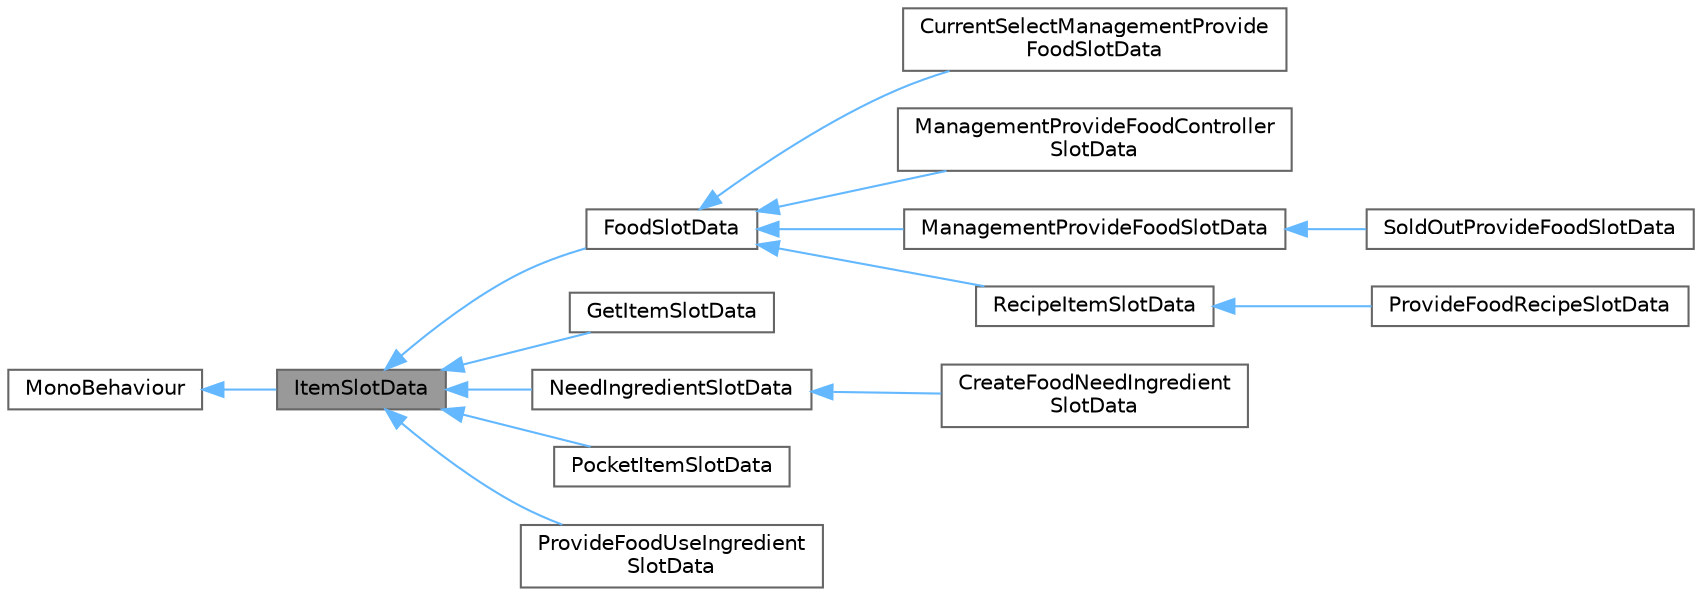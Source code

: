 digraph "ItemSlotData"
{
 // LATEX_PDF_SIZE
  bgcolor="transparent";
  edge [fontname=Helvetica,fontsize=10,labelfontname=Helvetica,labelfontsize=10];
  node [fontname=Helvetica,fontsize=10,shape=box,height=0.2,width=0.4];
  rankdir="LR";
  Node1 [id="Node000001",label="ItemSlotData",height=0.2,width=0.4,color="gray40", fillcolor="grey60", style="filled", fontcolor="black",tooltip=" "];
  Node2 -> Node1 [id="edge1_Node000001_Node000002",dir="back",color="steelblue1",style="solid",tooltip=" "];
  Node2 [id="Node000002",label="MonoBehaviour",height=0.2,width=0.4,color="gray40", fillcolor="white", style="filled",tooltip=" "];
  Node1 -> Node3 [id="edge2_Node000001_Node000003",dir="back",color="steelblue1",style="solid",tooltip=" "];
  Node3 [id="Node000003",label="FoodSlotData",height=0.2,width=0.4,color="gray40", fillcolor="white", style="filled",URL="$class_food_slot_data.html",tooltip=" "];
  Node3 -> Node4 [id="edge3_Node000003_Node000004",dir="back",color="steelblue1",style="solid",tooltip=" "];
  Node4 [id="Node000004",label="CurrentSelectManagementProvide\lFoodSlotData",height=0.2,width=0.4,color="gray40", fillcolor="white", style="filled",URL="$class_current_select_management_provide_food_slot_data.html",tooltip=" "];
  Node3 -> Node5 [id="edge4_Node000003_Node000005",dir="back",color="steelblue1",style="solid",tooltip=" "];
  Node5 [id="Node000005",label="ManagementProvideFoodController\lSlotData",height=0.2,width=0.4,color="gray40", fillcolor="white", style="filled",URL="$class_management_provide_food_controller_slot_data.html",tooltip=" "];
  Node3 -> Node6 [id="edge5_Node000003_Node000006",dir="back",color="steelblue1",style="solid",tooltip=" "];
  Node6 [id="Node000006",label="ManagementProvideFoodSlotData",height=0.2,width=0.4,color="gray40", fillcolor="white", style="filled",URL="$class_management_provide_food_slot_data.html",tooltip=" "];
  Node6 -> Node7 [id="edge6_Node000006_Node000007",dir="back",color="steelblue1",style="solid",tooltip=" "];
  Node7 [id="Node000007",label="SoldOutProvideFoodSlotData",height=0.2,width=0.4,color="gray40", fillcolor="white", style="filled",URL="$class_sold_out_provide_food_slot_data.html",tooltip=" "];
  Node3 -> Node8 [id="edge7_Node000003_Node000008",dir="back",color="steelblue1",style="solid",tooltip=" "];
  Node8 [id="Node000008",label="RecipeItemSlotData",height=0.2,width=0.4,color="gray40", fillcolor="white", style="filled",URL="$class_recipe_item_slot_data.html",tooltip=" "];
  Node8 -> Node9 [id="edge8_Node000008_Node000009",dir="back",color="steelblue1",style="solid",tooltip=" "];
  Node9 [id="Node000009",label="ProvideFoodRecipeSlotData",height=0.2,width=0.4,color="gray40", fillcolor="white", style="filled",URL="$class_provide_food_recipe_slot_data.html",tooltip=" "];
  Node1 -> Node10 [id="edge9_Node000001_Node000010",dir="back",color="steelblue1",style="solid",tooltip=" "];
  Node10 [id="Node000010",label="GetItemSlotData",height=0.2,width=0.4,color="gray40", fillcolor="white", style="filled",URL="$class_get_item_slot_data.html",tooltip=" "];
  Node1 -> Node11 [id="edge10_Node000001_Node000011",dir="back",color="steelblue1",style="solid",tooltip=" "];
  Node11 [id="Node000011",label="NeedIngredientSlotData",height=0.2,width=0.4,color="gray40", fillcolor="white", style="filled",URL="$class_need_ingredient_slot_data.html",tooltip=" "];
  Node11 -> Node12 [id="edge11_Node000011_Node000012",dir="back",color="steelblue1",style="solid",tooltip=" "];
  Node12 [id="Node000012",label="CreateFoodNeedIngredient\lSlotData",height=0.2,width=0.4,color="gray40", fillcolor="white", style="filled",URL="$class_create_food_need_ingredient_slot_data.html",tooltip=" "];
  Node1 -> Node13 [id="edge12_Node000001_Node000013",dir="back",color="steelblue1",style="solid",tooltip=" "];
  Node13 [id="Node000013",label="PocketItemSlotData",height=0.2,width=0.4,color="gray40", fillcolor="white", style="filled",URL="$class_pocket_item_slot_data.html",tooltip=" "];
  Node1 -> Node14 [id="edge13_Node000001_Node000014",dir="back",color="steelblue1",style="solid",tooltip=" "];
  Node14 [id="Node000014",label="ProvideFoodUseIngredient\lSlotData",height=0.2,width=0.4,color="gray40", fillcolor="white", style="filled",URL="$class_provide_food_use_ingredient_slot_data.html",tooltip=" "];
}
